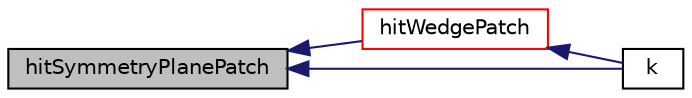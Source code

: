 digraph "hitSymmetryPlanePatch"
{
  bgcolor="transparent";
  edge [fontname="Helvetica",fontsize="10",labelfontname="Helvetica",labelfontsize="10"];
  node [fontname="Helvetica",fontsize="10",shape=record];
  rankdir="LR";
  Node1 [label="hitSymmetryPlanePatch",height=0.2,width=0.4,color="black", fillcolor="grey75", style="filled", fontcolor="black"];
  Node1 -> Node2 [dir="back",color="midnightblue",fontsize="10",style="solid",fontname="Helvetica"];
  Node2 [label="hitWedgePatch",height=0.2,width=0.4,color="red",URL="$a02719.html#a2fd0be2c03210ee48c5c2960983c7a55",tooltip="Overridable function to handle the particle hitting a wedge. "];
  Node2 -> Node3 [dir="back",color="midnightblue",fontsize="10",style="solid",fontname="Helvetica"];
  Node3 [label="k",height=0.2,width=0.4,color="black",URL="$a02719.html#ae8d32e946c0ca8f79aec3e62fad29dd7",tooltip="Transported label. "];
  Node1 -> Node3 [dir="back",color="midnightblue",fontsize="10",style="solid",fontname="Helvetica"];
}
